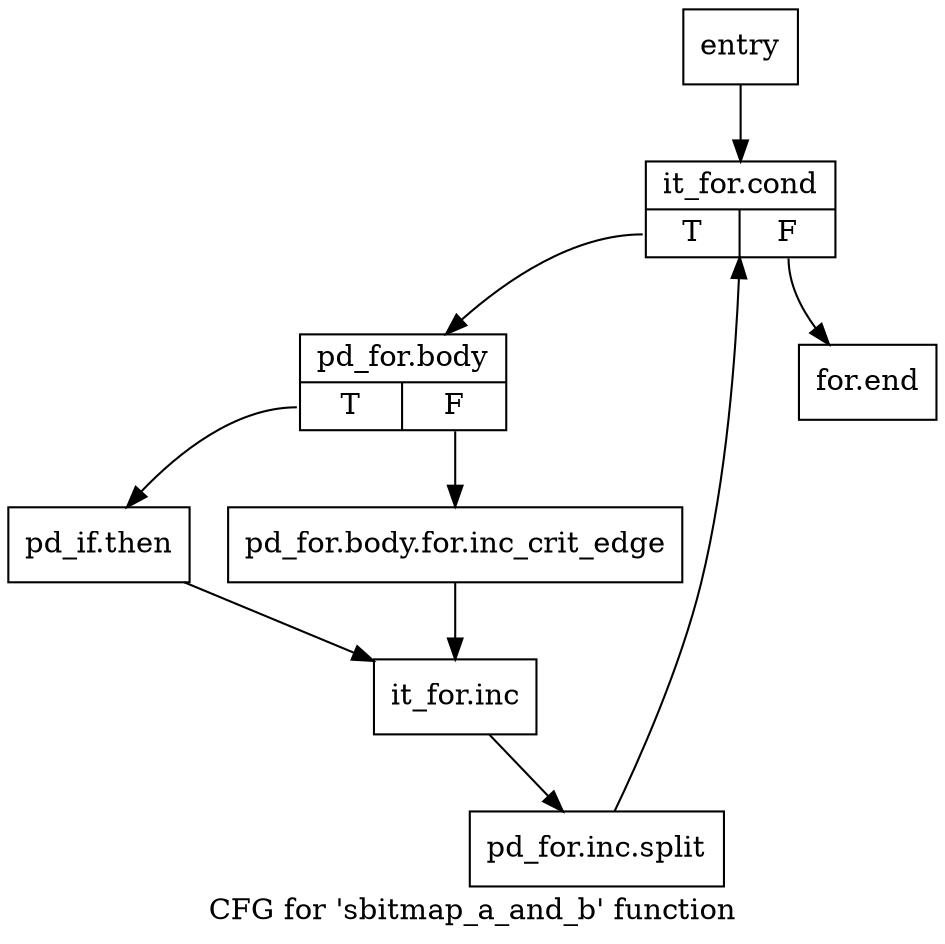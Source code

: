 digraph "CFG for 'sbitmap_a_and_b' function" {
	label="CFG for 'sbitmap_a_and_b' function";

	Node0x8e8a2a0 [shape=record,label="{entry}"];
	Node0x8e8a2a0 -> Node0x8e8a2f0;
	Node0x8e8a2f0 [shape=record,label="{it_for.cond|{<s0>T|<s1>F}}"];
	Node0x8e8a2f0:s0 -> Node0x8e8a340;
	Node0x8e8a2f0:s1 -> Node0x8e8a8b0;
	Node0x8e8a340 [shape=record,label="{pd_for.body|{<s0>T|<s1>F}}"];
	Node0x8e8a340:s0 -> Node0x8e8a3e0;
	Node0x8e8a340:s1 -> Node0x8e8a390;
	Node0x8e8a390 [shape=record,label="{pd_for.body.for.inc_crit_edge}"];
	Node0x8e8a390 -> Node0x8e8a860;
	Node0x8e8a3e0 [shape=record,label="{pd_if.then}"];
	Node0x8e8a3e0 -> Node0x8e8a860;
	Node0x8e8a860 [shape=record,label="{it_for.inc}"];
	Node0x8e8a860 -> Node0xe1f5730;
	Node0xe1f5730 [shape=record,label="{pd_for.inc.split}"];
	Node0xe1f5730 -> Node0x8e8a2f0;
	Node0x8e8a8b0 [shape=record,label="{for.end}"];
}
